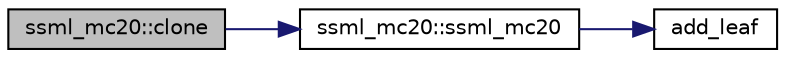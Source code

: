 digraph "ssml_mc20::clone"
{
 // INTERACTIVE_SVG=YES
 // LATEX_PDF_SIZE
  edge [fontname="Helvetica",fontsize="10",labelfontname="Helvetica",labelfontsize="10"];
  node [fontname="Helvetica",fontsize="10",shape=record];
  rankdir="LR";
  Node1 [label="ssml_mc20::clone",height=0.2,width=0.4,color="black", fillcolor="grey75", style="filled", fontcolor="black",tooltip=" "];
  Node1 -> Node2 [color="midnightblue",fontsize="10",style="solid",fontname="Helvetica"];
  Node2 [label="ssml_mc20::ssml_mc20",height=0.2,width=0.4,color="black", fillcolor="white", style="filled",URL="$classssml__mc20.html#a0e4485a5e50805da1a79ca645000fb10",tooltip=" "];
  Node2 -> Node3 [color="midnightblue",fontsize="10",style="solid",fontname="Helvetica"];
  Node3 [label="add_leaf",height=0.2,width=0.4,color="black", fillcolor="white", style="filled",URL="$_3event-name_4_8cxx.html#a5449d540d047658d711bb2a06d8656c2",tooltip=" "];
}
